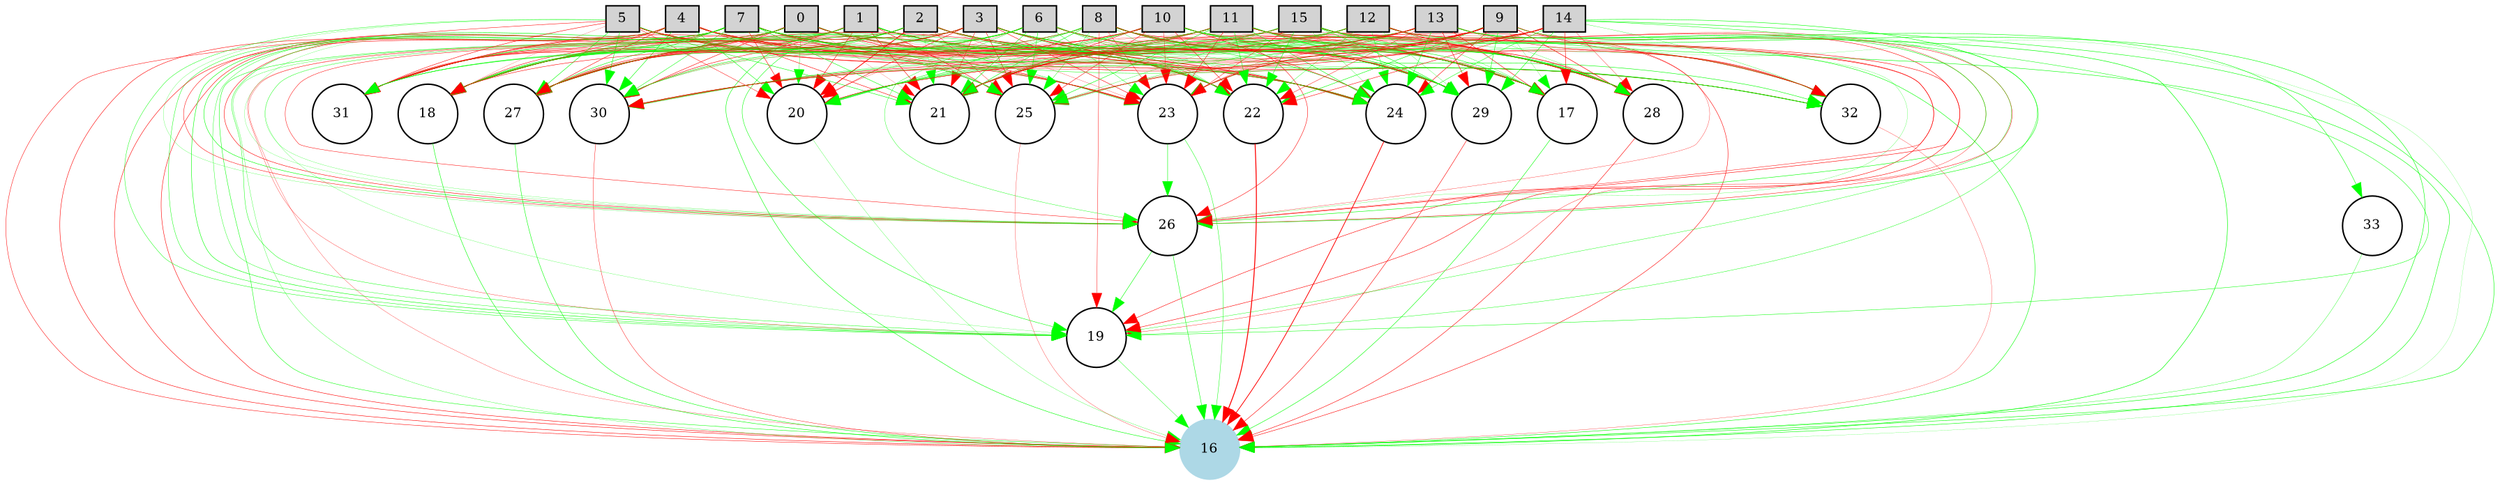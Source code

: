 digraph {
	node [fontsize=9 height=0.2 shape=circle width=0.2]
		0 [shape=box style=filled]
		1 [shape=box style=filled]
		2 [shape=box style=filled]
		3 [shape=box style=filled]
		4 [shape=box style=filled]
		5 [shape=box style=filled]
		6 [shape=box style=filled]
		7 [shape=box style=filled]
		8 [shape=box style=filled]
		9 [shape=box style=filled]
		10 [shape=box style=filled]
		11 [shape=box style=filled]
		12 [shape=box style=filled]
		13 [shape=box style=filled]
		14 [shape=box style=filled]
		15 [shape=box style=filled]
		16 [color=lightblue style=filled]
			9 -> 26 [color=red penwidth=0.2618642081218556 style=solid]
			15 -> 27 [color=red penwidth=0.11287930131493794 style=solid]
			14 -> 17 [color=red penwidth=0.30000000000000004 style=solid]
			5 -> 31 [color=red penwidth=0.30000000000000004 style=solid]
			10 -> 17 [color=red penwidth=0.2255102287999558 style=solid]
			0 -> 20 [color=green penwidth=0.1891743547030718 style=solid]
			15 -> 20 [color=green penwidth=0.16466703504997987 style=solid]
			6 -> 28 [color=green penwidth=0.30000000000000004 style=solid]
			11 -> 28 [color=green penwidth=0.30000000000000004 style=solid]
			1 -> 17 [color=green penwidth=0.30000000000000004 style=solid]
			7 -> 25 [color=green penwidth=0.20829637292604886 style=solid]
			13 -> 17 [color=red penwidth=0.30000000000000004 style=solid]
			12 -> 31 [color=green penwidth=0.24264532455356788 style=solid]
			2 -> 22 [color=green penwidth=0.31070985026900855 style=solid]
			23 -> 26 [color=green penwidth=0.2888685940597345 style=solid]
			13 -> 30 [color=green penwidth=0.30000000000000004 style=solid]
			13 -> 32 [color=red penwidth=0.26337115893526936 style=solid]
			3 -> 24 [color=red penwidth=0.48057830985111927 style=solid]
			27 -> 16 [color=green penwidth=0.2949832209117653 style=solid]
			8 -> 24 [color=green penwidth=0.30000000000000004 style=solid]
			4 -> 19 [color=green penwidth=0.24679269113680502 style=solid]
			9 -> 21 [color=red penwidth=0.3613284760400628 style=solid]
			15 -> 30 [color=red penwidth=0.11971240302728592 style=solid]
			14 -> 18 [color=red penwidth=0.29075770474051543 style=solid]
			5 -> 18 [color=red penwidth=0.11164998774764157 style=solid]
			11 -> 22 [color=green penwidth=0.30000000000000004 style=solid]
			10 -> 18 [color=red penwidth=0.30000000000000004 style=solid]
			0 -> 17 [color=green penwidth=0.2943446737837031 style=solid]
			7 -> 19 [color=green penwidth=0.30000000000000004 style=solid]
			6 -> 25 [color=green penwidth=0.30000000000000004 style=solid]
			12 -> 17 [color=green penwidth=0.17812160114400755 style=solid]
			11 -> 27 [color=red penwidth=0.11489095381051274 style=solid]
			1 -> 28 [color=red penwidth=0.30000000000000004 style=solid]
			7 -> 28 [color=red penwidth=0.30000000000000004 style=solid]
			13 -> 20 [color=green penwidth=0.12534444476865994 style=solid]
			12 -> 28 [color=red penwidth=0.3925336821013514 style=solid]
			2 -> 27 [color=green penwidth=0.28436915984705835 style=solid]
			3 -> 23 [color=red penwidth=0.30000000000000004 style=solid]
			8 -> 21 [color=green penwidth=0.30000000000000004 style=solid]
			14 -> 24 [color=green penwidth=0.2639413319623699 style=solid]
			5 -> 24 [color=red penwidth=0.30000000000000004 style=solid]
			4 -> 16 [color=red penwidth=0.30000000000000004 style=solid]
			2 -> 32 [color=red penwidth=0.30000000000000004 style=solid]
			9 -> 16 [color=green penwidth=0.10575189703662055 style=solid]
			15 -> 29 [color=green penwidth=0.30000000000000004 style=solid]
			6 -> 23 [color=green penwidth=0.22578833712633434 style=solid]
			5 -> 21 [color=green penwidth=0.30000000000000004 style=solid]
			11 -> 21 [color=red penwidth=0.2293409549839229 style=solid]
			10 -> 23 [color=red penwidth=0.21795821116816166 style=solid]
			0 -> 30 [color=red penwidth=0.30000000000000004 style=solid]
			7 -> 22 [color=red penwidth=0.30000000000000004 style=solid]
			6 -> 26 [color=green penwidth=0.20569021761793527 style=solid]
			12 -> 22 [color=green penwidth=0.19184261363243144 style=solid]
			2 -> 17 [color=green penwidth=0.30000000000000004 style=solid]
			1 -> 31 [color=red penwidth=0.25825879973833016 style=solid]
			13 -> 23 [color=red penwidth=0.21290543277882323 style=solid]
			2 -> 28 [color=green penwidth=0.1642236025192681 style=solid]
			8 -> 31 [color=red penwidth=0.10404723845714403 style=solid]
			15 -> 33 [color=green penwidth=0.30000000000000004 style=solid]
			4 -> 26 [color=red penwidth=0.26632772068981425 style=solid]
			3 -> 18 [color=red penwidth=0.30000000000000004 style=solid]
			9 -> 30 [color=red penwidth=0.19734195329361898 style=solid]
			8 -> 18 [color=green penwidth=0.20288317865168798 style=solid]
			14 -> 21 [color=red penwidth=0.1293715343043443 style=solid]
			5 -> 27 [color=green penwidth=0.30000000000000004 style=solid]
			4 -> 21 [color=red penwidth=0.30000000000000004 style=solid]
			10 -> 29 [color=green penwidth=0.30000000000000004 style=solid]
			9 -> 19 [color=green penwidth=0.22511212113859802 style=solid]
			6 -> 16 [color=green penwidth=0.30000000000000004 style=solid]
			11 -> 16 [color=green penwidth=0.3371738943788226 style=solid]
			1 -> 21 [color=red penwidth=0.30000000000000004 style=solid]
			0 -> 27 [color=red penwidth=0.30000000000000004 style=solid]
			7 -> 21 [color=green penwidth=0.30000000000000004 style=solid]
			12 -> 27 [color=red penwidth=0.2421147836359258 style=solid]
			2 -> 18 [color=green penwidth=0.30000000000000004 style=solid]
			1 -> 26 [color=green penwidth=0.12420399579607388 style=solid]
			6 -> 31 [color=green penwidth=0.14366691336480159 style=solid]
			13 -> 26 [color=green penwidth=0.30000000000000004 style=solid]
			9 -> 32 [color=red penwidth=0.30000000000000004 style=solid]
			3 -> 28 [color=red penwidth=0.30000000000000004 style=solid]
			8 -> 28 [color=red penwidth=0.21955098271832968 style=solid]
			7 -> 32 [color=green penwidth=0.24156765507195502 style=solid]
			4 -> 31 [color=red penwidth=0.22252661277478086 style=solid]
			3 -> 17 [color=green penwidth=0.14346411827818345 style=solid]
			9 -> 25 [color=green penwidth=0.17652197748949727 style=solid]
			15 -> 26 [color=red penwidth=0.24606959273782353 style=solid]
			14 -> 22 [color=red penwidth=0.28560134813209526 style=solid]
			5 -> 30 [color=green penwidth=0.30000000000000004 style=solid]
			10 -> 30 [color=green penwidth=0.30000000000000004 style=solid]
			0 -> 21 [color=red penwidth=0.10422176251699365 style=solid]
			15 -> 23 [color=red penwidth=0.23256356882306434 style=solid]
			6 -> 29 [color=red penwidth=0.30000000000000004 style=solid]
			11 -> 31 [color=red penwidth=0.30000000000000004 style=solid]
			1 -> 16 [color=green penwidth=0.27347125557901697 style=solid]
			8 -> 32 [color=green penwidth=0.30000000000000004 style=solid]
			7 -> 24 [color=green penwidth=0.30000000000000004 style=solid]
			6 -> 32 [color=green penwidth=0.17581997050042714 style=solid]
			13 -> 16 [color=green penwidth=0.30000000000000004 style=solid]
			12 -> 24 [color=green penwidth=0.21743592939632156 style=solid]
			2 -> 23 [color=red penwidth=0.13932901112096738 style=solid]
			18 -> 16 [color=green penwidth=0.30000000000000004 style=solid]
			32 -> 16 [color=red penwidth=0.15886021087634017 style=solid]
			13 -> 29 [color=red penwidth=0.30000000000000004 style=solid]
			3 -> 27 [color=red penwidth=0.30000000000000004 style=solid]
			8 -> 25 [color=green penwidth=0.2050946176325056 style=solid]
			14 -> 28 [color=red penwidth=0.18326255652390805 style=solid]
			4 -> 28 [color=red penwidth=0.15625491134931735 style=solid]
			9 -> 20 [color=red penwidth=0.26029640291561484 style=solid]
			15 -> 25 [color=green penwidth=0.16638167377846852 style=solid]
			14 -> 19 [color=green penwidth=0.25923611122737333 style=solid]
			5 -> 17 [color=red penwidth=0.12143656442942691 style=solid]
			0 -> 18 [color=green penwidth=0.30000000000000004 style=solid]
			7 -> 18 [color=green penwidth=0.29960783343139075 style=solid]
			6 -> 30 [color=green penwidth=0.17387638553375756 style=solid]
			12 -> 18 [color=green penwidth=0.17589686868411664 style=solid]
			11 -> 26 [color=green penwidth=0.13383286081263135 style=solid]
			0 -> 32 [color=red penwidth=0.19151862118061944 style=solid]
			7 -> 31 [color=red penwidth=0.25591854450280416 style=solid]
			13 -> 19 [color=green penwidth=0.2127724335762945 style=solid]
			12 -> 29 [color=green penwidth=0.15138303074279552 style=solid]
			2 -> 24 [color=red penwidth=0.2808287554220389 style=solid]
			29 -> 16 [color=red penwidth=0.30000000000000004 style=solid]
			22 -> 16 [color=red penwidth=0.619896329513149 style=solid]
			3 -> 22 [color=green penwidth=0.2546839208765352 style=solid]
			8 -> 22 [color=green penwidth=0.16926950736871776 style=solid]
			14 -> 25 [color=red penwidth=0.30000000000000004 style=solid]
			4 -> 17 [color=red penwidth=0.30000000000000004 style=solid]
			3 -> 32 [color=green penwidth=0.30000000000000004 style=solid]
			10 -> 25 [color=red penwidth=0.2699957923413757 style=solid]
			9 -> 23 [color=red penwidth=0.472729295090178 style=solid]
			15 -> 28 [color=green penwidth=0.30000000000000004 style=solid]
			6 -> 20 [color=red penwidth=0.1452815481858569 style=solid]
			5 -> 20 [color=red penwidth=0.24665590382694788 style=solid]
			1 -> 19 [color=green penwidth=0.24416669480953113 style=solid]
			11 -> 20 [color=green penwidth=0.30000000000000004 style=solid]
			10 -> 20 [color=green penwidth=0.30000000000000004 style=solid]
			0 -> 31 [color=red penwidth=0.2263439596742917 style=solid]
			7 -> 17 [color=red penwidth=0.20485740439991973 style=solid]
			6 -> 27 [color=red penwidth=0.30000000000000004 style=solid]
			12 -> 23 [color=red penwidth=0.1372140592149818 style=solid]
			11 -> 25 [color=green penwidth=0.30000000000000004 style=solid]
			1 -> 30 [color=red penwidth=0.30000000000000004 style=solid]
			4 -> 20 [color=green penwidth=0.27445718940991426 style=solid]
			13 -> 22 [color=red penwidth=0.23209314737113199 style=solid]
			2 -> 29 [color=green penwidth=0.12863294145294804 style=solid]
			12 -> 32 [color=green penwidth=0.16239146615450167 style=solid]
			15 -> 32 [color=red penwidth=0.21605247001365407 style=solid]
			25 -> 16 [color=red penwidth=0.16564914953818122 style=solid]
			4 -> 27 [color=red penwidth=0.30000000000000004 style=solid]
			3 -> 21 [color=red penwidth=0.25676140776155776 style=solid]
			9 -> 29 [color=green penwidth=0.30000000000000004 style=solid]
			8 -> 19 [color=red penwidth=0.2350508684951965 style=solid]
			14 -> 26 [color=green penwidth=0.30000000000000004 style=solid]
			5 -> 26 [color=green penwidth=0.13113173141287623 style=solid]
			4 -> 22 [color=green penwidth=0.18703800478394353 style=solid]
			10 -> 26 [color=red penwidth=0.16954042062661068 style=solid]
			15 -> 19 [color=red penwidth=0.30000000000000004 style=solid]
			6 -> 17 [color=green penwidth=0.20018274943729003 style=solid]
			5 -> 23 [color=red penwidth=0.30000000000000004 style=solid]
			11 -> 19 [color=red penwidth=0.30000000000000004 style=solid]
			1 -> 20 [color=red penwidth=0.30000000000000004 style=solid]
			0 -> 28 [color=red penwidth=0.30000000000000004 style=solid]
			7 -> 20 [color=red penwidth=0.30000000000000004 style=solid]
			12 -> 20 [color=green penwidth=0.18300337884813866 style=solid]
			2 -> 19 [color=red penwidth=0.1731972079642461 style=solid]
			1 -> 25 [color=red penwidth=0.30000000000000004 style=solid]
			13 -> 25 [color=red penwidth=0.1873314858246331 style=solid]
			2 -> 30 [color=green penwidth=0.30000000000000004 style=solid]
			3 -> 31 [color=green penwidth=0.30000000000000004 style=solid]
			8 -> 29 [color=red penwidth=0.30000000000000004 style=solid]
			4 -> 24 [color=red penwidth=0.30000000000000004 style=solid]
			3 -> 16 [color=red penwidth=0.15643491896740713 style=solid]
			1 -> 32 [color=red penwidth=0.17013310977833435 style=solid]
			8 -> 16 [color=red penwidth=0.2948183177033908 style=solid]
			14 -> 23 [color=green penwidth=0.11924286804330225 style=solid]
			5 -> 29 [color=red penwidth=0.15495337072848375 style=solid]
			10 -> 31 [color=red penwidth=0.30000000000000004 style=solid]
			0 -> 22 [color=green penwidth=0.17130965028879902 style=solid]
			15 -> 22 [color=green penwidth=0.30000000000000004 style=solid]
			6 -> 18 [color=green penwidth=0.2834751344514768 style=solid]
			11 -> 30 [color=red penwidth=0.30000000000000004 style=solid]
			1 -> 23 [color=green penwidth=0.25531657454727297 style=solid]
			0 -> 25 [color=green penwidth=0.16510279396735916 style=solid]
			7 -> 27 [color=green penwidth=0.30000000000000004 style=solid]
			12 -> 25 [color=green penwidth=0.20447514886285884 style=solid]
			2 -> 20 [color=red penwidth=0.4868539873783768 style=solid]
			13 -> 28 [color=green penwidth=0.1462252425733449 style=solid]
			3 -> 26 [color=red penwidth=0.25495923630606737 style=solid]
			8 -> 26 [color=red penwidth=0.28009459758380884 style=solid]
			14 -> 29 [color=green penwidth=0.30000000000000004 style=solid]
			4 -> 29 [color=red penwidth=0.12772248119620136 style=solid]
			9 -> 27 [color=red penwidth=0.30000000000000004 style=solid]
			15 -> 24 [color=green penwidth=0.1518601928525023 style=solid]
			14 -> 16 [color=green penwidth=0.30000000000000004 style=solid]
			5 -> 16 [color=red penwidth=0.27056727585265183 style=solid]
			19 -> 16 [color=green penwidth=0.21129998532273264 style=solid]
			10 -> 16 [color=green penwidth=0.30000000000000004 style=solid]
			0 -> 19 [color=green penwidth=0.20996869448986238 style=solid]
			15 -> 21 [color=green penwidth=0.20297184704456184 style=solid]
			10 -> 21 [color=red penwidth=0.30000000000000004 style=solid]
			12 -> 19 [color=red penwidth=0.19318677929535172 style=solid]
			11 -> 29 [color=green penwidth=0.3701882539287418 style=solid]
			1 -> 18 [color=green penwidth=0.25324449094154755 style=solid]
			7 -> 30 [color=green penwidth=0.2612572932622136 style=solid]
			2 -> 25 [color=red penwidth=0.20203980549728545 style=solid]
			12 -> 26 [color=red penwidth=0.30000000000000004 style=solid]
			13 -> 31 [color=green penwidth=0.1787364847892816 style=solid]
			3 -> 25 [color=red penwidth=0.30000000000000004 style=solid]
			0 -> 24 [color=red penwidth=0.12927446340470475 style=solid]
			8 -> 23 [color=red penwidth=0.2142157996050858 style=solid]
			14 -> 30 [color=red penwidth=0.30000000000000004 style=solid]
			4 -> 18 [color=red penwidth=0.30000000000000004 style=solid]
			10 -> 32 [color=green penwidth=0.18920379352627206 style=solid]
			9 -> 22 [color=green penwidth=0.30000000000000004 style=solid]
			15 -> 31 [color=green penwidth=0.30000000000000004 style=solid]
			6 -> 21 [color=green penwidth=0.30000000000000004 style=solid]
			5 -> 19 [color=green penwidth=0.24216356131137365 style=solid]
			11 -> 23 [color=red penwidth=0.30000000000000004 style=solid]
			24 -> 16 [color=red penwidth=0.49529003642461245 style=solid]
			0 -> 16 [color=red penwidth=0.30000000000000004 style=solid]
			7 -> 16 [color=red penwidth=0.30000000000000004 style=solid]
			6 -> 24 [color=green penwidth=0.16720057296875002 style=solid]
			12 -> 16 [color=green penwidth=0.3075635659304175 style=solid]
			11 -> 24 [color=green penwidth=0.30000000000000004 style=solid]
			1 -> 29 [color=green penwidth=0.30000000000000004 style=solid]
			17 -> 16 [color=green penwidth=0.30000000000000004 style=solid]
			7 -> 29 [color=green penwidth=0.2136621578638218 style=solid]
			13 -> 21 [color=red penwidth=0.4873096319504282 style=solid]
			2 -> 26 [color=green penwidth=0.13346101540896194 style=solid]
			9 -> 24 [color=red penwidth=0.30000000000000004 style=solid]
			3 -> 20 [color=red penwidth=0.30000000000000004 style=solid]
			9 -> 28 [color=red penwidth=0.3422926610270303 style=solid]
			8 -> 20 [color=green penwidth=0.30000000000000004 style=solid]
			5 -> 25 [color=green penwidth=0.30000000000000004 style=solid]
			4 -> 23 [color=green penwidth=0.23791664685130862 style=solid]
			10 -> 27 [color=red penwidth=0.10784572150203901 style=solid]
			9 -> 17 [color=green penwidth=0.13274043284086323 style=solid]
			15 -> 18 [color=red penwidth=0.16876678032280434 style=solid]
			6 -> 22 [color=green penwidth=0.2433233796423389 style=solid]
			5 -> 22 [color=green penwidth=0.3724273312391294 style=solid]
			11 -> 18 [color=green penwidth=0.30000000000000004 style=solid]
			10 -> 22 [color=red penwidth=0.30000000000000004 style=solid]
			0 -> 29 [color=green penwidth=0.11534258749330112 style=solid]
			7 -> 23 [color=red penwidth=0.30000000000000004 style=solid]
			12 -> 21 [color=red penwidth=0.1507919269867692 style=solid]
			2 -> 16 [color=green penwidth=0.17397526598250113 style=solid]
			1 -> 24 [color=green penwidth=0.11810274791160136 style=solid]
			23 -> 16 [color=green penwidth=0.24713070646536084 style=solid]
			13 -> 24 [color=green penwidth=0.30000000000000004 style=solid]
			28 -> 16 [color=red penwidth=0.30000000000000004 style=solid]
			2 -> 31 [color=red penwidth=0.30000000000000004 style=solid]
			33 -> 16 [color=green penwidth=0.19384547479582404 style=solid]
			3 -> 30 [color=red penwidth=0.1360770522163935 style=solid]
			8 -> 30 [color=green penwidth=0.12458697956783667 style=solid]
			4 -> 25 [color=red penwidth=0.19322901517111463 style=solid]
			3 -> 19 [color=green penwidth=0.130521010377893 style=solid]
			8 -> 17 [color=green penwidth=0.29860259012852364 style=solid]
			14 -> 20 [color=red penwidth=0.23506959983722914 style=solid]
			20 -> 16 [color=green penwidth=0.15012713697617203 style=solid]
			10 -> 28 [color=green penwidth=0.30000000000000004 style=solid]
			0 -> 23 [color=red penwidth=0.30000000000000004 style=solid]
			15 -> 17 [color=green penwidth=0.30000000000000004 style=solid]
			6 -> 19 [color=green penwidth=0.27581902096275224 style=solid]
			11 -> 17 [color=red penwidth=0.11547255183468176 style=solid]
			1 -> 22 [color=green penwidth=0.22990554412526598 style=solid]
			0 -> 26 [color=red penwidth=0.30000000000000004 style=solid]
			7 -> 26 [color=green penwidth=0.30000000000000004 style=solid]
			10 -> 24 [color=red penwidth=0.30000000000000004 style=solid]
			26 -> 19 [color=green penwidth=0.30000000000000004 style=solid]
			2 -> 21 [color=green penwidth=0.10936249301454828 style=solid]
			1 -> 27 [color=red penwidth=0.20962442207569 style=solid]
			13 -> 27 [color=green penwidth=0.23849513893459715 style=solid]
			11 -> 32 [color=red penwidth=0.2819045410613511 style=solid]
			14 -> 32 [color=green penwidth=0.16456209826791762 style=solid]
			3 -> 29 [color=green penwidth=0.30000000000000004 style=solid]
			8 -> 27 [color=red penwidth=0.30000000000000004 style=solid]
			4 -> 30 [color=green penwidth=0.30000000000000004 style=solid]
			26 -> 16 [color=green penwidth=0.2898430299743455 style=solid]
			30 -> 16 [color=red penwidth=0.22814701106393062 style=solid]
}
